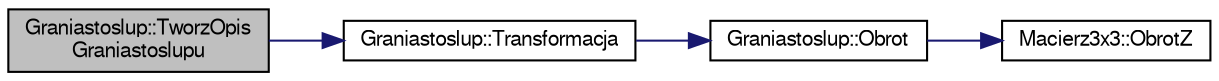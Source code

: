 digraph "Graniastoslup::TworzOpisGraniastoslupu"
{
 // LATEX_PDF_SIZE
  edge [fontname="FreeSans",fontsize="10",labelfontname="FreeSans",labelfontsize="10"];
  node [fontname="FreeSans",fontsize="10",shape=record];
  rankdir="LR";
  Node1 [label="Graniastoslup::TworzOpis\lGraniastoslupu",height=0.2,width=0.4,color="black", fillcolor="grey75", style="filled", fontcolor="black",tooltip="Metoda tworzaca opis prostopadloscianu."];
  Node1 -> Node2 [color="midnightblue",fontsize="10",style="solid",fontname="FreeSans"];
  Node2 [label="Graniastoslup::Transformacja",height=0.2,width=0.4,color="black", fillcolor="white", style="filled",URL="$a00142.html#a0c0db45c90aec72ad2d6e97a95f72ea7",tooltip="Metoda transformujaca prostopadloscia."];
  Node2 -> Node3 [color="midnightblue",fontsize="10",style="solid",fontname="FreeSans"];
  Node3 [label="Graniastoslup::Obrot",height=0.2,width=0.4,color="black", fillcolor="white", style="filled",URL="$a00142.html#a46ef0ef79e273d707017f59bc5512548",tooltip="Metoda Obracajaca Prostopadloscian."];
  Node3 -> Node4 [color="midnightblue",fontsize="10",style="solid",fontname="FreeSans"];
  Node4 [label="Macierz3x3::ObrotZ",height=0.2,width=0.4,color="black", fillcolor="white", style="filled",URL="$a00146.html#ab0699c8f99fa17bbcc4a7c400bed506d",tooltip="Metoda generujaca macierz obrotu wokol osi OZ."];
}
